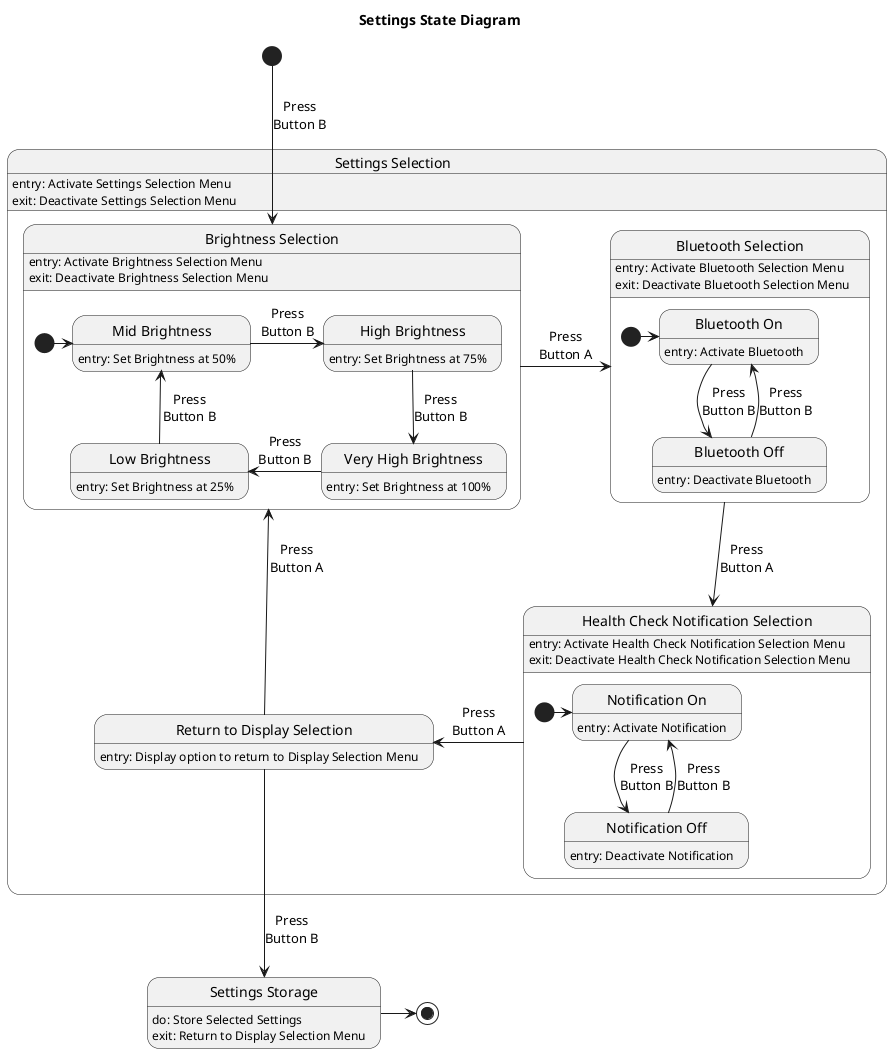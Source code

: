 @startuml

skinparam shadowing false


title Settings State Diagram

state "Settings Selection" as Ss{

    state "Brightness Selection" as Bs {

        state "Low Brightness" as Lb : entry: Set Brightness at 25%
        state "Mid Brightness" as Mb : entry: Set Brightness at 50%
        state "High Brightness" as Hb : entry: Set Brightness at 75%
        state "Very High Brightness" as Vhb : entry: Set Brightness at 100%

        [*]->Mb
        Lb -up-> Mb : Press\nButton B
        Mb -right-> Hb : Press\nButton B
        Hb -down-> Vhb : Press\nButton B
        Vhb -left-> Lb : Press\nButton B
    }

    state "Bluetooth Selection" as Bts {

        state "Bluetooth On" as Ba : entry: Activate Bluetooth
        state "Bluetooth Off" as Bd : entry: Deactivate Bluetooth

        [*]->Ba
        Ba -down-> Bd : Press\nButton B
        Bd -up-> Ba : Press\nButton B
    }

    state "Health Check Notification Selection" as Hcn {

        state "Notification On" as Na : entry: Activate Notification
        state "Notification Off" as Nd : entry: Deactivate Notification

        [*]->Na
        Na -down-> Nd : Press\nButton B
        Nd -up-> Na : Press\nButton B
    }

    state "Return to Display Selection" as R {

    }

    

    Bs : entry: Activate Brightness Selection Menu\nexit: Deactivate Brightness Selection Menu
    Bts : entry: Activate Bluetooth Selection Menu\nexit: Deactivate Bluetooth Selection Menu
    Hcn : entry: Activate Health Check Notification Selection Menu\nexit: Deactivate Health Check Notification Selection Menu
    R : entry: Display option to return to Display Selection Menu
    
    Bs -right-> Bts : Press\nButton A
    Bts -down-> Hcn : Press\nButton A
    Hcn -left-> R : Press\nButton A
    R -up-> Bs : Press\nButton A
}

state "Settings Storage" as Sstor{


}

Sstor : do: Store Selected Settings\nexit: Return to Display Selection Menu

[*]-down->Bs : Press\nButton B
R-down->Sstor : Press\nButton B
Ss : entry: Activate Settings Selection Menu\nexit: Deactivate Settings Selection Menu
Sstor->[*]

@enduml